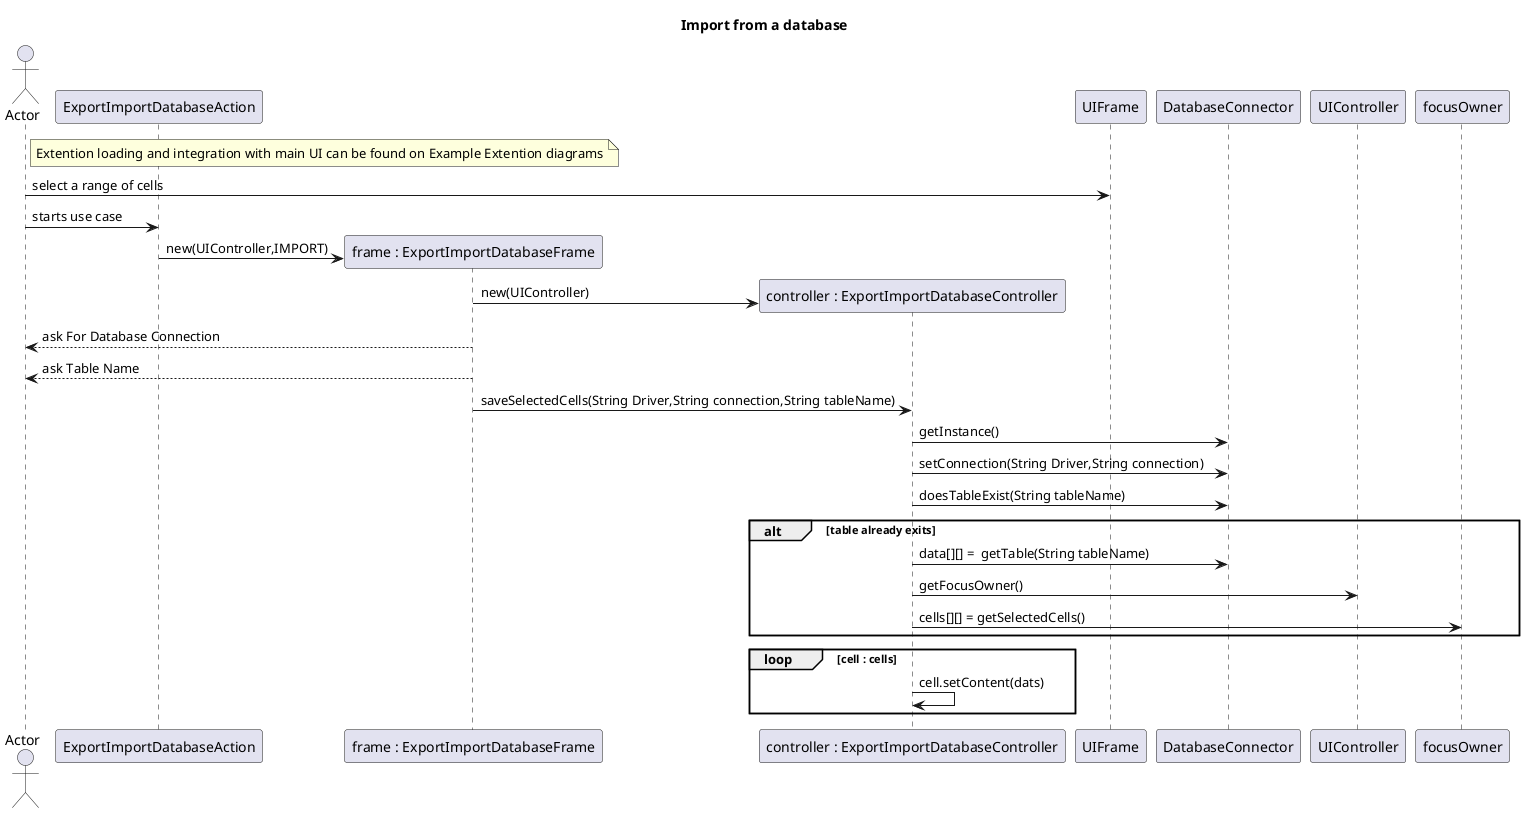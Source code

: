 @startuml doc-files/design_IPC_4_3_Import.png
title Import from a database
actor Actor

  participant "ExportImportDatabaseAction" as Action
  participant "frame : ExportImportDatabaseFrame" as Frame
  participant "controller : ExportImportDatabaseController" as Controller

  note right of Actor
        Extention loading and integration with main UI can be found on Example Extention diagrams
  end note

  Actor-> UIFrame : select a range of cells
  Actor -> Action : starts use case
  create Frame
  Action -> Frame : new(UIController,IMPORT)
  create Controller
  Frame -> Controller : new(UIController)
  Frame --> Actor : ask For Database Connection
  Frame --> Actor : ask Table Name
  Frame -> Controller : saveSelectedCells(String Driver,String connection,String tableName)
  Controller -> DatabaseConnector : getInstance()
  Controller -> DatabaseConnector : setConnection(String Driver,String connection)
  Controller -> DatabaseConnector : doesTableExist(String tableName)
  alt table already exits
  Controller -> DatabaseConnector : data[][] =  getTable(String tableName)
  Controller -> UIController : getFocusOwner()
  Controller -> focusOwner : cells[][] = getSelectedCells()
  end
  loop cell : cells
  Controller -> Controller : cell.setContent(dats)
  end
@enduml